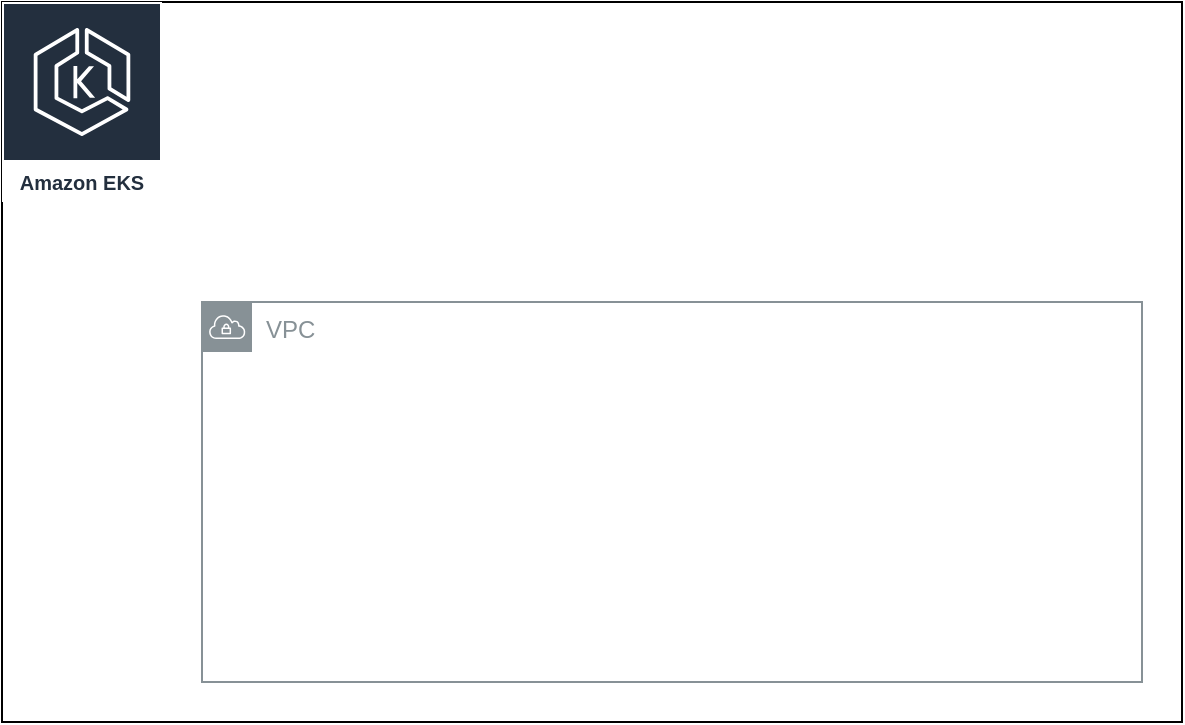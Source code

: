 <mxfile version="14.1.2" type="github"><diagram id="xSh0w0aEo6gRmytoiqAu" name="ページ1"><mxGraphModel dx="685" dy="564" grid="1" gridSize="10" guides="1" tooltips="1" connect="1" arrows="1" fold="1" page="1" pageScale="1" pageWidth="827" pageHeight="1169" math="0" shadow="0"><root><mxCell id="0"/><mxCell id="1" parent="0"/><mxCell id="elV06lt3Uc0g9LDCBbyC-2" value="" style="rounded=0;whiteSpace=wrap;html=1;" vertex="1" parent="1"><mxGeometry x="240" y="160" width="590" height="360" as="geometry"/></mxCell><mxCell id="elV06lt3Uc0g9LDCBbyC-1" value="Amazon EKS" style="outlineConnect=0;fontColor=#232F3E;gradientColor=none;strokeColor=#ffffff;fillColor=#232F3E;dashed=0;verticalLabelPosition=middle;verticalAlign=bottom;align=center;html=1;whiteSpace=wrap;fontSize=10;fontStyle=1;spacing=3;shape=mxgraph.aws4.productIcon;prIcon=mxgraph.aws4.eks;" vertex="1" parent="1"><mxGeometry x="240" y="160" width="80" height="100" as="geometry"/></mxCell><mxCell id="elV06lt3Uc0g9LDCBbyC-4" value="VPC" style="outlineConnect=0;gradientColor=none;html=1;whiteSpace=wrap;fontSize=12;fontStyle=0;shape=mxgraph.aws4.group;grIcon=mxgraph.aws4.group_vpc;strokeColor=#879196;fillColor=none;verticalAlign=top;align=left;spacingLeft=30;fontColor=#879196;dashed=0;" vertex="1" parent="1"><mxGeometry x="340" y="310" width="470" height="190" as="geometry"/></mxCell></root></mxGraphModel></diagram></mxfile>